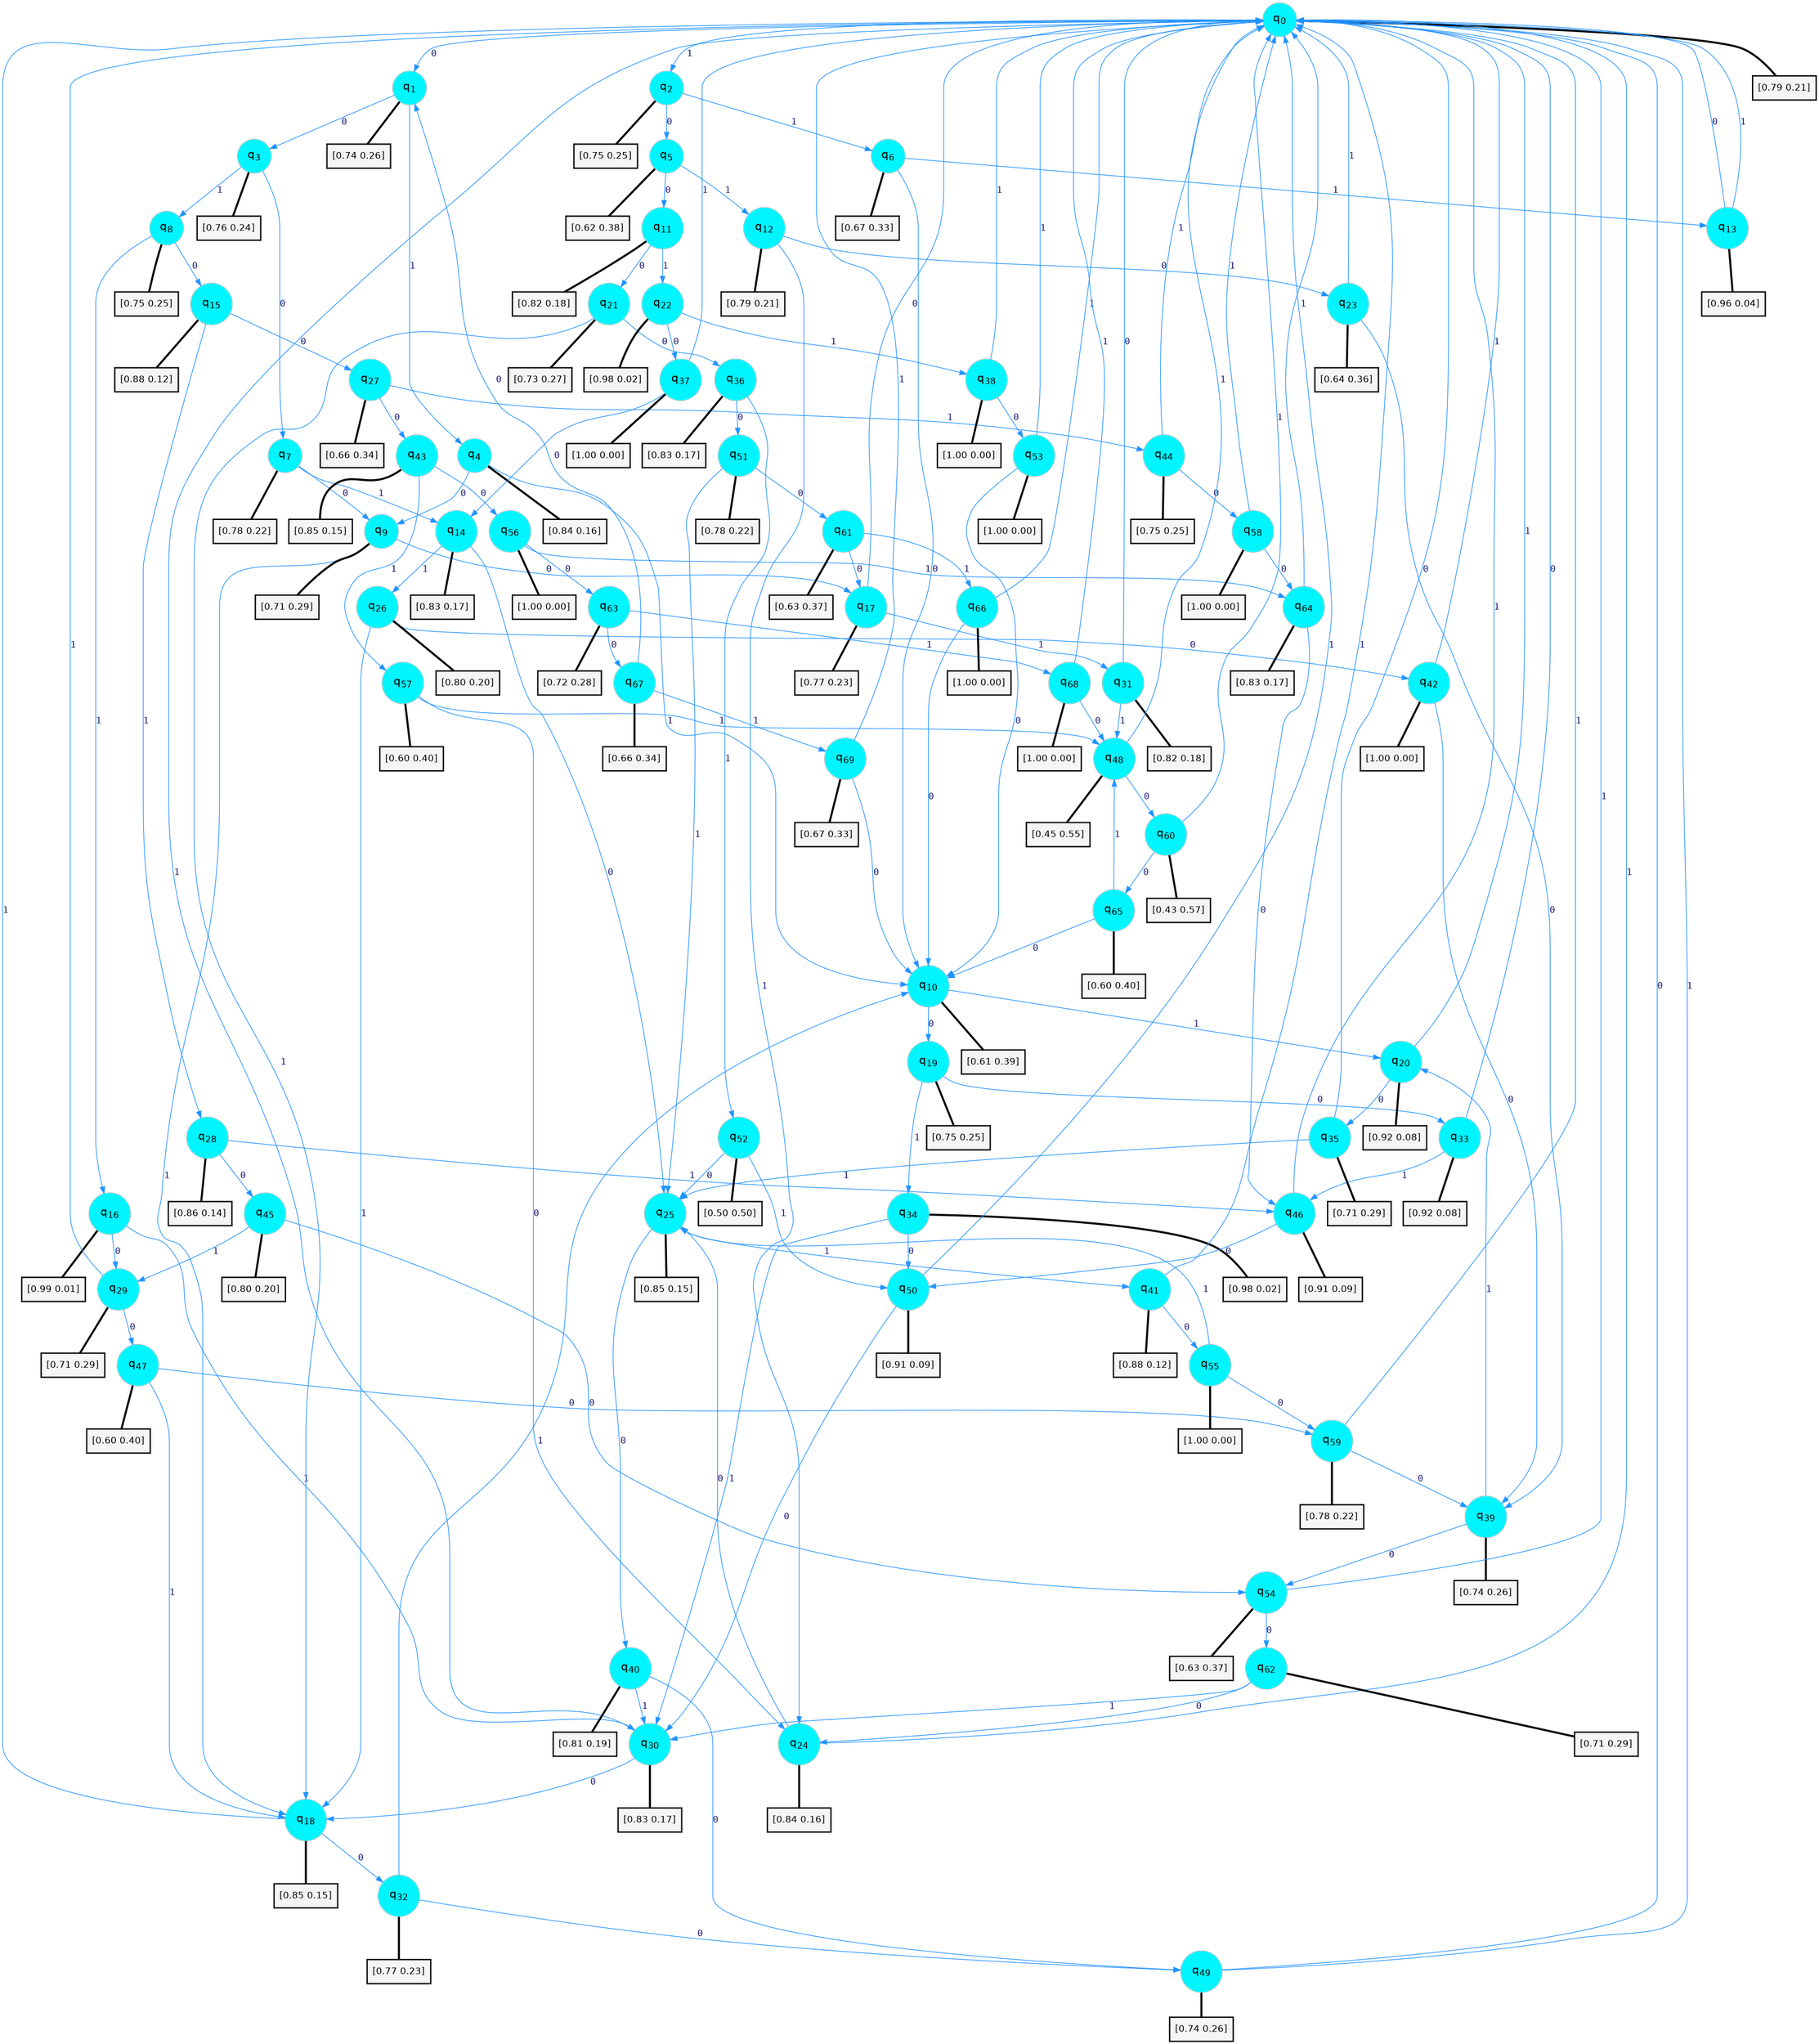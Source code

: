 digraph G {
graph [
bgcolor=transparent, dpi=300, rankdir=TD, size="40,25"];
node [
color=gray, fillcolor=turquoise1, fontcolor=black, fontname=Helvetica, fontsize=16, fontweight=bold, shape=circle, style=filled];
edge [
arrowsize=1, color=dodgerblue1, fontcolor=midnightblue, fontname=courier, fontweight=bold, penwidth=1, style=solid, weight=20];
0[label=<q<SUB>0</SUB>>];
1[label=<q<SUB>1</SUB>>];
2[label=<q<SUB>2</SUB>>];
3[label=<q<SUB>3</SUB>>];
4[label=<q<SUB>4</SUB>>];
5[label=<q<SUB>5</SUB>>];
6[label=<q<SUB>6</SUB>>];
7[label=<q<SUB>7</SUB>>];
8[label=<q<SUB>8</SUB>>];
9[label=<q<SUB>9</SUB>>];
10[label=<q<SUB>10</SUB>>];
11[label=<q<SUB>11</SUB>>];
12[label=<q<SUB>12</SUB>>];
13[label=<q<SUB>13</SUB>>];
14[label=<q<SUB>14</SUB>>];
15[label=<q<SUB>15</SUB>>];
16[label=<q<SUB>16</SUB>>];
17[label=<q<SUB>17</SUB>>];
18[label=<q<SUB>18</SUB>>];
19[label=<q<SUB>19</SUB>>];
20[label=<q<SUB>20</SUB>>];
21[label=<q<SUB>21</SUB>>];
22[label=<q<SUB>22</SUB>>];
23[label=<q<SUB>23</SUB>>];
24[label=<q<SUB>24</SUB>>];
25[label=<q<SUB>25</SUB>>];
26[label=<q<SUB>26</SUB>>];
27[label=<q<SUB>27</SUB>>];
28[label=<q<SUB>28</SUB>>];
29[label=<q<SUB>29</SUB>>];
30[label=<q<SUB>30</SUB>>];
31[label=<q<SUB>31</SUB>>];
32[label=<q<SUB>32</SUB>>];
33[label=<q<SUB>33</SUB>>];
34[label=<q<SUB>34</SUB>>];
35[label=<q<SUB>35</SUB>>];
36[label=<q<SUB>36</SUB>>];
37[label=<q<SUB>37</SUB>>];
38[label=<q<SUB>38</SUB>>];
39[label=<q<SUB>39</SUB>>];
40[label=<q<SUB>40</SUB>>];
41[label=<q<SUB>41</SUB>>];
42[label=<q<SUB>42</SUB>>];
43[label=<q<SUB>43</SUB>>];
44[label=<q<SUB>44</SUB>>];
45[label=<q<SUB>45</SUB>>];
46[label=<q<SUB>46</SUB>>];
47[label=<q<SUB>47</SUB>>];
48[label=<q<SUB>48</SUB>>];
49[label=<q<SUB>49</SUB>>];
50[label=<q<SUB>50</SUB>>];
51[label=<q<SUB>51</SUB>>];
52[label=<q<SUB>52</SUB>>];
53[label=<q<SUB>53</SUB>>];
54[label=<q<SUB>54</SUB>>];
55[label=<q<SUB>55</SUB>>];
56[label=<q<SUB>56</SUB>>];
57[label=<q<SUB>57</SUB>>];
58[label=<q<SUB>58</SUB>>];
59[label=<q<SUB>59</SUB>>];
60[label=<q<SUB>60</SUB>>];
61[label=<q<SUB>61</SUB>>];
62[label=<q<SUB>62</SUB>>];
63[label=<q<SUB>63</SUB>>];
64[label=<q<SUB>64</SUB>>];
65[label=<q<SUB>65</SUB>>];
66[label=<q<SUB>66</SUB>>];
67[label=<q<SUB>67</SUB>>];
68[label=<q<SUB>68</SUB>>];
69[label=<q<SUB>69</SUB>>];
70[label="[0.79 0.21]", shape=box,fontcolor=black, fontname=Helvetica, fontsize=14, penwidth=2, fillcolor=whitesmoke,color=black];
71[label="[0.74 0.26]", shape=box,fontcolor=black, fontname=Helvetica, fontsize=14, penwidth=2, fillcolor=whitesmoke,color=black];
72[label="[0.75 0.25]", shape=box,fontcolor=black, fontname=Helvetica, fontsize=14, penwidth=2, fillcolor=whitesmoke,color=black];
73[label="[0.76 0.24]", shape=box,fontcolor=black, fontname=Helvetica, fontsize=14, penwidth=2, fillcolor=whitesmoke,color=black];
74[label="[0.84 0.16]", shape=box,fontcolor=black, fontname=Helvetica, fontsize=14, penwidth=2, fillcolor=whitesmoke,color=black];
75[label="[0.62 0.38]", shape=box,fontcolor=black, fontname=Helvetica, fontsize=14, penwidth=2, fillcolor=whitesmoke,color=black];
76[label="[0.67 0.33]", shape=box,fontcolor=black, fontname=Helvetica, fontsize=14, penwidth=2, fillcolor=whitesmoke,color=black];
77[label="[0.78 0.22]", shape=box,fontcolor=black, fontname=Helvetica, fontsize=14, penwidth=2, fillcolor=whitesmoke,color=black];
78[label="[0.75 0.25]", shape=box,fontcolor=black, fontname=Helvetica, fontsize=14, penwidth=2, fillcolor=whitesmoke,color=black];
79[label="[0.71 0.29]", shape=box,fontcolor=black, fontname=Helvetica, fontsize=14, penwidth=2, fillcolor=whitesmoke,color=black];
80[label="[0.61 0.39]", shape=box,fontcolor=black, fontname=Helvetica, fontsize=14, penwidth=2, fillcolor=whitesmoke,color=black];
81[label="[0.82 0.18]", shape=box,fontcolor=black, fontname=Helvetica, fontsize=14, penwidth=2, fillcolor=whitesmoke,color=black];
82[label="[0.79 0.21]", shape=box,fontcolor=black, fontname=Helvetica, fontsize=14, penwidth=2, fillcolor=whitesmoke,color=black];
83[label="[0.96 0.04]", shape=box,fontcolor=black, fontname=Helvetica, fontsize=14, penwidth=2, fillcolor=whitesmoke,color=black];
84[label="[0.83 0.17]", shape=box,fontcolor=black, fontname=Helvetica, fontsize=14, penwidth=2, fillcolor=whitesmoke,color=black];
85[label="[0.88 0.12]", shape=box,fontcolor=black, fontname=Helvetica, fontsize=14, penwidth=2, fillcolor=whitesmoke,color=black];
86[label="[0.99 0.01]", shape=box,fontcolor=black, fontname=Helvetica, fontsize=14, penwidth=2, fillcolor=whitesmoke,color=black];
87[label="[0.77 0.23]", shape=box,fontcolor=black, fontname=Helvetica, fontsize=14, penwidth=2, fillcolor=whitesmoke,color=black];
88[label="[0.85 0.15]", shape=box,fontcolor=black, fontname=Helvetica, fontsize=14, penwidth=2, fillcolor=whitesmoke,color=black];
89[label="[0.75 0.25]", shape=box,fontcolor=black, fontname=Helvetica, fontsize=14, penwidth=2, fillcolor=whitesmoke,color=black];
90[label="[0.92 0.08]", shape=box,fontcolor=black, fontname=Helvetica, fontsize=14, penwidth=2, fillcolor=whitesmoke,color=black];
91[label="[0.73 0.27]", shape=box,fontcolor=black, fontname=Helvetica, fontsize=14, penwidth=2, fillcolor=whitesmoke,color=black];
92[label="[0.98 0.02]", shape=box,fontcolor=black, fontname=Helvetica, fontsize=14, penwidth=2, fillcolor=whitesmoke,color=black];
93[label="[0.64 0.36]", shape=box,fontcolor=black, fontname=Helvetica, fontsize=14, penwidth=2, fillcolor=whitesmoke,color=black];
94[label="[0.84 0.16]", shape=box,fontcolor=black, fontname=Helvetica, fontsize=14, penwidth=2, fillcolor=whitesmoke,color=black];
95[label="[0.85 0.15]", shape=box,fontcolor=black, fontname=Helvetica, fontsize=14, penwidth=2, fillcolor=whitesmoke,color=black];
96[label="[0.80 0.20]", shape=box,fontcolor=black, fontname=Helvetica, fontsize=14, penwidth=2, fillcolor=whitesmoke,color=black];
97[label="[0.66 0.34]", shape=box,fontcolor=black, fontname=Helvetica, fontsize=14, penwidth=2, fillcolor=whitesmoke,color=black];
98[label="[0.86 0.14]", shape=box,fontcolor=black, fontname=Helvetica, fontsize=14, penwidth=2, fillcolor=whitesmoke,color=black];
99[label="[0.71 0.29]", shape=box,fontcolor=black, fontname=Helvetica, fontsize=14, penwidth=2, fillcolor=whitesmoke,color=black];
100[label="[0.83 0.17]", shape=box,fontcolor=black, fontname=Helvetica, fontsize=14, penwidth=2, fillcolor=whitesmoke,color=black];
101[label="[0.82 0.18]", shape=box,fontcolor=black, fontname=Helvetica, fontsize=14, penwidth=2, fillcolor=whitesmoke,color=black];
102[label="[0.77 0.23]", shape=box,fontcolor=black, fontname=Helvetica, fontsize=14, penwidth=2, fillcolor=whitesmoke,color=black];
103[label="[0.92 0.08]", shape=box,fontcolor=black, fontname=Helvetica, fontsize=14, penwidth=2, fillcolor=whitesmoke,color=black];
104[label="[0.98 0.02]", shape=box,fontcolor=black, fontname=Helvetica, fontsize=14, penwidth=2, fillcolor=whitesmoke,color=black];
105[label="[0.71 0.29]", shape=box,fontcolor=black, fontname=Helvetica, fontsize=14, penwidth=2, fillcolor=whitesmoke,color=black];
106[label="[0.83 0.17]", shape=box,fontcolor=black, fontname=Helvetica, fontsize=14, penwidth=2, fillcolor=whitesmoke,color=black];
107[label="[1.00 0.00]", shape=box,fontcolor=black, fontname=Helvetica, fontsize=14, penwidth=2, fillcolor=whitesmoke,color=black];
108[label="[1.00 0.00]", shape=box,fontcolor=black, fontname=Helvetica, fontsize=14, penwidth=2, fillcolor=whitesmoke,color=black];
109[label="[0.74 0.26]", shape=box,fontcolor=black, fontname=Helvetica, fontsize=14, penwidth=2, fillcolor=whitesmoke,color=black];
110[label="[0.81 0.19]", shape=box,fontcolor=black, fontname=Helvetica, fontsize=14, penwidth=2, fillcolor=whitesmoke,color=black];
111[label="[0.88 0.12]", shape=box,fontcolor=black, fontname=Helvetica, fontsize=14, penwidth=2, fillcolor=whitesmoke,color=black];
112[label="[1.00 0.00]", shape=box,fontcolor=black, fontname=Helvetica, fontsize=14, penwidth=2, fillcolor=whitesmoke,color=black];
113[label="[0.85 0.15]", shape=box,fontcolor=black, fontname=Helvetica, fontsize=14, penwidth=2, fillcolor=whitesmoke,color=black];
114[label="[0.75 0.25]", shape=box,fontcolor=black, fontname=Helvetica, fontsize=14, penwidth=2, fillcolor=whitesmoke,color=black];
115[label="[0.80 0.20]", shape=box,fontcolor=black, fontname=Helvetica, fontsize=14, penwidth=2, fillcolor=whitesmoke,color=black];
116[label="[0.91 0.09]", shape=box,fontcolor=black, fontname=Helvetica, fontsize=14, penwidth=2, fillcolor=whitesmoke,color=black];
117[label="[0.60 0.40]", shape=box,fontcolor=black, fontname=Helvetica, fontsize=14, penwidth=2, fillcolor=whitesmoke,color=black];
118[label="[0.45 0.55]", shape=box,fontcolor=black, fontname=Helvetica, fontsize=14, penwidth=2, fillcolor=whitesmoke,color=black];
119[label="[0.74 0.26]", shape=box,fontcolor=black, fontname=Helvetica, fontsize=14, penwidth=2, fillcolor=whitesmoke,color=black];
120[label="[0.91 0.09]", shape=box,fontcolor=black, fontname=Helvetica, fontsize=14, penwidth=2, fillcolor=whitesmoke,color=black];
121[label="[0.78 0.22]", shape=box,fontcolor=black, fontname=Helvetica, fontsize=14, penwidth=2, fillcolor=whitesmoke,color=black];
122[label="[0.50 0.50]", shape=box,fontcolor=black, fontname=Helvetica, fontsize=14, penwidth=2, fillcolor=whitesmoke,color=black];
123[label="[1.00 0.00]", shape=box,fontcolor=black, fontname=Helvetica, fontsize=14, penwidth=2, fillcolor=whitesmoke,color=black];
124[label="[0.63 0.37]", shape=box,fontcolor=black, fontname=Helvetica, fontsize=14, penwidth=2, fillcolor=whitesmoke,color=black];
125[label="[1.00 0.00]", shape=box,fontcolor=black, fontname=Helvetica, fontsize=14, penwidth=2, fillcolor=whitesmoke,color=black];
126[label="[1.00 0.00]", shape=box,fontcolor=black, fontname=Helvetica, fontsize=14, penwidth=2, fillcolor=whitesmoke,color=black];
127[label="[0.60 0.40]", shape=box,fontcolor=black, fontname=Helvetica, fontsize=14, penwidth=2, fillcolor=whitesmoke,color=black];
128[label="[1.00 0.00]", shape=box,fontcolor=black, fontname=Helvetica, fontsize=14, penwidth=2, fillcolor=whitesmoke,color=black];
129[label="[0.78 0.22]", shape=box,fontcolor=black, fontname=Helvetica, fontsize=14, penwidth=2, fillcolor=whitesmoke,color=black];
130[label="[0.43 0.57]", shape=box,fontcolor=black, fontname=Helvetica, fontsize=14, penwidth=2, fillcolor=whitesmoke,color=black];
131[label="[0.63 0.37]", shape=box,fontcolor=black, fontname=Helvetica, fontsize=14, penwidth=2, fillcolor=whitesmoke,color=black];
132[label="[0.71 0.29]", shape=box,fontcolor=black, fontname=Helvetica, fontsize=14, penwidth=2, fillcolor=whitesmoke,color=black];
133[label="[0.72 0.28]", shape=box,fontcolor=black, fontname=Helvetica, fontsize=14, penwidth=2, fillcolor=whitesmoke,color=black];
134[label="[0.83 0.17]", shape=box,fontcolor=black, fontname=Helvetica, fontsize=14, penwidth=2, fillcolor=whitesmoke,color=black];
135[label="[0.60 0.40]", shape=box,fontcolor=black, fontname=Helvetica, fontsize=14, penwidth=2, fillcolor=whitesmoke,color=black];
136[label="[1.00 0.00]", shape=box,fontcolor=black, fontname=Helvetica, fontsize=14, penwidth=2, fillcolor=whitesmoke,color=black];
137[label="[0.66 0.34]", shape=box,fontcolor=black, fontname=Helvetica, fontsize=14, penwidth=2, fillcolor=whitesmoke,color=black];
138[label="[1.00 0.00]", shape=box,fontcolor=black, fontname=Helvetica, fontsize=14, penwidth=2, fillcolor=whitesmoke,color=black];
139[label="[0.67 0.33]", shape=box,fontcolor=black, fontname=Helvetica, fontsize=14, penwidth=2, fillcolor=whitesmoke,color=black];
0->1 [label=0];
0->2 [label=1];
0->70 [arrowhead=none, penwidth=3,color=black];
1->3 [label=0];
1->4 [label=1];
1->71 [arrowhead=none, penwidth=3,color=black];
2->5 [label=0];
2->6 [label=1];
2->72 [arrowhead=none, penwidth=3,color=black];
3->7 [label=0];
3->8 [label=1];
3->73 [arrowhead=none, penwidth=3,color=black];
4->9 [label=0];
4->10 [label=1];
4->74 [arrowhead=none, penwidth=3,color=black];
5->11 [label=0];
5->12 [label=1];
5->75 [arrowhead=none, penwidth=3,color=black];
6->10 [label=0];
6->13 [label=1];
6->76 [arrowhead=none, penwidth=3,color=black];
7->9 [label=0];
7->14 [label=1];
7->77 [arrowhead=none, penwidth=3,color=black];
8->15 [label=0];
8->16 [label=1];
8->78 [arrowhead=none, penwidth=3,color=black];
9->17 [label=0];
9->18 [label=1];
9->79 [arrowhead=none, penwidth=3,color=black];
10->19 [label=0];
10->20 [label=1];
10->80 [arrowhead=none, penwidth=3,color=black];
11->21 [label=0];
11->22 [label=1];
11->81 [arrowhead=none, penwidth=3,color=black];
12->23 [label=0];
12->24 [label=1];
12->82 [arrowhead=none, penwidth=3,color=black];
13->0 [label=0];
13->0 [label=1];
13->83 [arrowhead=none, penwidth=3,color=black];
14->25 [label=0];
14->26 [label=1];
14->84 [arrowhead=none, penwidth=3,color=black];
15->27 [label=0];
15->28 [label=1];
15->85 [arrowhead=none, penwidth=3,color=black];
16->29 [label=0];
16->30 [label=1];
16->86 [arrowhead=none, penwidth=3,color=black];
17->0 [label=0];
17->31 [label=1];
17->87 [arrowhead=none, penwidth=3,color=black];
18->32 [label=0];
18->0 [label=1];
18->88 [arrowhead=none, penwidth=3,color=black];
19->33 [label=0];
19->34 [label=1];
19->89 [arrowhead=none, penwidth=3,color=black];
20->35 [label=0];
20->0 [label=1];
20->90 [arrowhead=none, penwidth=3,color=black];
21->36 [label=0];
21->18 [label=1];
21->91 [arrowhead=none, penwidth=3,color=black];
22->37 [label=0];
22->38 [label=1];
22->92 [arrowhead=none, penwidth=3,color=black];
23->39 [label=0];
23->0 [label=1];
23->93 [arrowhead=none, penwidth=3,color=black];
24->25 [label=0];
24->0 [label=1];
24->94 [arrowhead=none, penwidth=3,color=black];
25->40 [label=0];
25->41 [label=1];
25->95 [arrowhead=none, penwidth=3,color=black];
26->42 [label=0];
26->18 [label=1];
26->96 [arrowhead=none, penwidth=3,color=black];
27->43 [label=0];
27->44 [label=1];
27->97 [arrowhead=none, penwidth=3,color=black];
28->45 [label=0];
28->46 [label=1];
28->98 [arrowhead=none, penwidth=3,color=black];
29->47 [label=0];
29->0 [label=1];
29->99 [arrowhead=none, penwidth=3,color=black];
30->18 [label=0];
30->0 [label=1];
30->100 [arrowhead=none, penwidth=3,color=black];
31->0 [label=0];
31->48 [label=1];
31->101 [arrowhead=none, penwidth=3,color=black];
32->49 [label=0];
32->10 [label=1];
32->102 [arrowhead=none, penwidth=3,color=black];
33->0 [label=0];
33->46 [label=1];
33->103 [arrowhead=none, penwidth=3,color=black];
34->50 [label=0];
34->30 [label=1];
34->104 [arrowhead=none, penwidth=3,color=black];
35->0 [label=0];
35->25 [label=1];
35->105 [arrowhead=none, penwidth=3,color=black];
36->51 [label=0];
36->52 [label=1];
36->106 [arrowhead=none, penwidth=3,color=black];
37->14 [label=0];
37->0 [label=1];
37->107 [arrowhead=none, penwidth=3,color=black];
38->53 [label=0];
38->0 [label=1];
38->108 [arrowhead=none, penwidth=3,color=black];
39->54 [label=0];
39->20 [label=1];
39->109 [arrowhead=none, penwidth=3,color=black];
40->49 [label=0];
40->30 [label=1];
40->110 [arrowhead=none, penwidth=3,color=black];
41->55 [label=0];
41->0 [label=1];
41->111 [arrowhead=none, penwidth=3,color=black];
42->39 [label=0];
42->0 [label=1];
42->112 [arrowhead=none, penwidth=3,color=black];
43->56 [label=0];
43->57 [label=1];
43->113 [arrowhead=none, penwidth=3,color=black];
44->58 [label=0];
44->0 [label=1];
44->114 [arrowhead=none, penwidth=3,color=black];
45->54 [label=0];
45->29 [label=1];
45->115 [arrowhead=none, penwidth=3,color=black];
46->50 [label=0];
46->0 [label=1];
46->116 [arrowhead=none, penwidth=3,color=black];
47->59 [label=0];
47->18 [label=1];
47->117 [arrowhead=none, penwidth=3,color=black];
48->60 [label=0];
48->0 [label=1];
48->118 [arrowhead=none, penwidth=3,color=black];
49->0 [label=0];
49->0 [label=1];
49->119 [arrowhead=none, penwidth=3,color=black];
50->30 [label=0];
50->0 [label=1];
50->120 [arrowhead=none, penwidth=3,color=black];
51->61 [label=0];
51->25 [label=1];
51->121 [arrowhead=none, penwidth=3,color=black];
52->25 [label=0];
52->50 [label=1];
52->122 [arrowhead=none, penwidth=3,color=black];
53->10 [label=0];
53->0 [label=1];
53->123 [arrowhead=none, penwidth=3,color=black];
54->62 [label=0];
54->0 [label=1];
54->124 [arrowhead=none, penwidth=3,color=black];
55->59 [label=0];
55->25 [label=1];
55->125 [arrowhead=none, penwidth=3,color=black];
56->63 [label=0];
56->64 [label=1];
56->126 [arrowhead=none, penwidth=3,color=black];
57->24 [label=0];
57->48 [label=1];
57->127 [arrowhead=none, penwidth=3,color=black];
58->64 [label=0];
58->0 [label=1];
58->128 [arrowhead=none, penwidth=3,color=black];
59->39 [label=0];
59->0 [label=1];
59->129 [arrowhead=none, penwidth=3,color=black];
60->65 [label=0];
60->0 [label=1];
60->130 [arrowhead=none, penwidth=3,color=black];
61->17 [label=0];
61->66 [label=1];
61->131 [arrowhead=none, penwidth=3,color=black];
62->24 [label=0];
62->30 [label=1];
62->132 [arrowhead=none, penwidth=3,color=black];
63->67 [label=0];
63->68 [label=1];
63->133 [arrowhead=none, penwidth=3,color=black];
64->46 [label=0];
64->0 [label=1];
64->134 [arrowhead=none, penwidth=3,color=black];
65->10 [label=0];
65->48 [label=1];
65->135 [arrowhead=none, penwidth=3,color=black];
66->10 [label=0];
66->0 [label=1];
66->136 [arrowhead=none, penwidth=3,color=black];
67->1 [label=0];
67->69 [label=1];
67->137 [arrowhead=none, penwidth=3,color=black];
68->48 [label=0];
68->0 [label=1];
68->138 [arrowhead=none, penwidth=3,color=black];
69->10 [label=0];
69->0 [label=1];
69->139 [arrowhead=none, penwidth=3,color=black];
}
